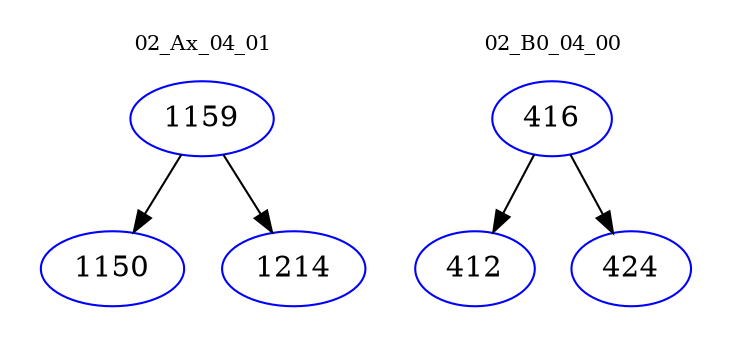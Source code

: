 digraph{
subgraph cluster_0 {
color = white
label = "02_Ax_04_01";
fontsize=10;
T0_1159 [label="1159", color="blue"]
T0_1159 -> T0_1150 [color="black"]
T0_1150 [label="1150", color="blue"]
T0_1159 -> T0_1214 [color="black"]
T0_1214 [label="1214", color="blue"]
}
subgraph cluster_1 {
color = white
label = "02_B0_04_00";
fontsize=10;
T1_416 [label="416", color="blue"]
T1_416 -> T1_412 [color="black"]
T1_412 [label="412", color="blue"]
T1_416 -> T1_424 [color="black"]
T1_424 [label="424", color="blue"]
}
}
